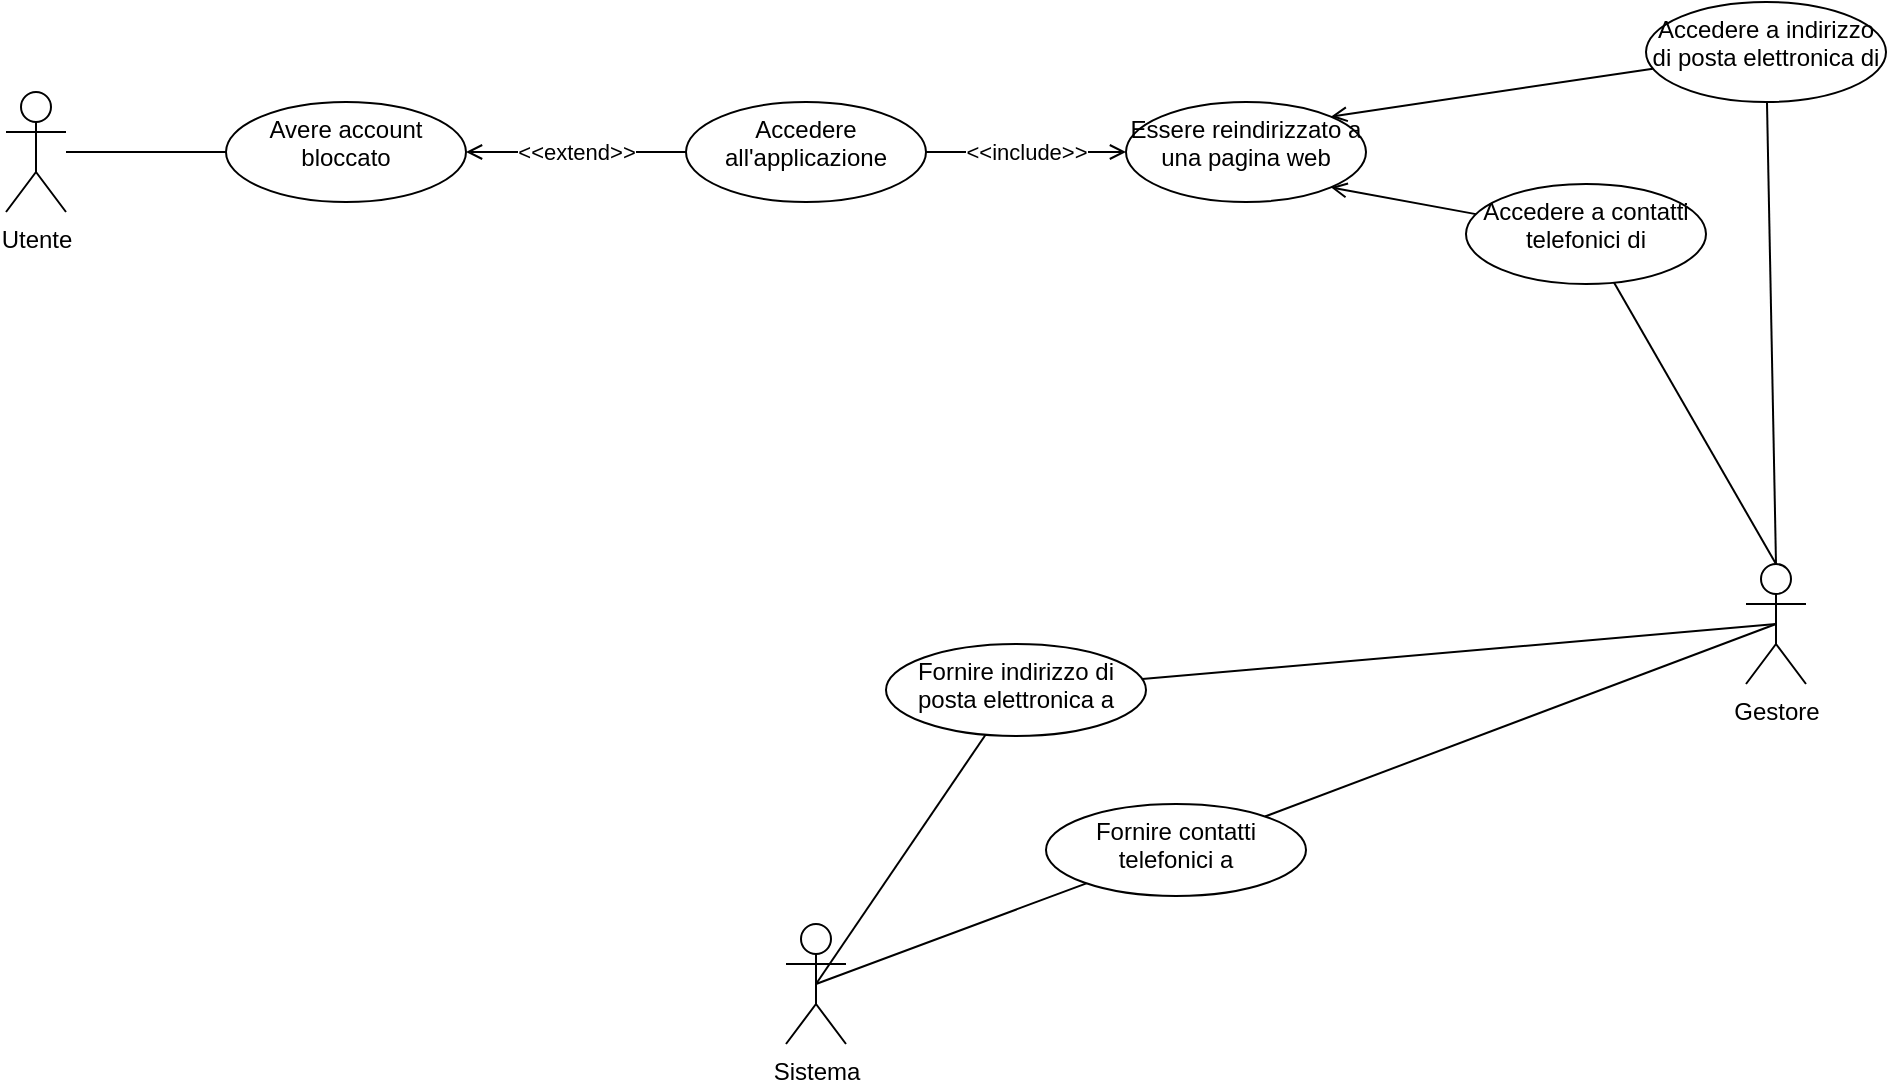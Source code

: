 <mxfile version="20.5.1" type="device"><diagram id="RAXnJ10D094sBjpdLGiZ" name="Page-1"><mxGraphModel dx="1783" dy="961" grid="1" gridSize="10" guides="1" tooltips="1" connect="1" arrows="1" fold="1" page="1" pageScale="1" pageWidth="1169" pageHeight="827" math="0" shadow="0"><root><mxCell id="0"/><mxCell id="1" parent="0"/><mxCell id="RKP2lXi1cCQzLisWoUZ6-5" style="rounded=0;orthogonalLoop=1;jettySize=auto;html=1;entryX=0;entryY=0.5;entryDx=0;entryDy=0;endArrow=none;endFill=0;" edge="1" parent="1" source="RKP2lXi1cCQzLisWoUZ6-1" target="RKP2lXi1cCQzLisWoUZ6-4"><mxGeometry relative="1" as="geometry"/></mxCell><mxCell id="RKP2lXi1cCQzLisWoUZ6-1" value="Utente" style="shape=umlActor;verticalLabelPosition=bottom;verticalAlign=top;html=1;outlineConnect=0;" vertex="1" parent="1"><mxGeometry x="90" y="214" width="30" height="60" as="geometry"/></mxCell><mxCell id="RKP2lXi1cCQzLisWoUZ6-7" value="&amp;lt;&amp;lt;extend&amp;gt;&amp;gt;" style="edgeStyle=none;rounded=0;orthogonalLoop=1;jettySize=auto;html=1;endArrow=open;endFill=0;exitX=0;exitY=0.5;exitDx=0;exitDy=0;" edge="1" parent="1" source="RKP2lXi1cCQzLisWoUZ6-6" target="RKP2lXi1cCQzLisWoUZ6-4"><mxGeometry relative="1" as="geometry"/></mxCell><mxCell id="RKP2lXi1cCQzLisWoUZ6-4" value="Avere account bloccato" style="ellipse;whiteSpace=wrap;html=1;verticalAlign=top;" vertex="1" parent="1"><mxGeometry x="200" y="219" width="120" height="50" as="geometry"/></mxCell><mxCell id="RKP2lXi1cCQzLisWoUZ6-9" value="&amp;lt;&amp;lt;include&amp;gt;&amp;gt;" style="edgeStyle=none;rounded=0;orthogonalLoop=1;jettySize=auto;html=1;endArrow=open;endFill=0;" edge="1" parent="1" source="RKP2lXi1cCQzLisWoUZ6-6" target="RKP2lXi1cCQzLisWoUZ6-8"><mxGeometry relative="1" as="geometry"/></mxCell><mxCell id="RKP2lXi1cCQzLisWoUZ6-6" value="Accedere all'applicazione" style="ellipse;whiteSpace=wrap;html=1;verticalAlign=top;" vertex="1" parent="1"><mxGeometry x="430" y="219" width="120" height="50" as="geometry"/></mxCell><mxCell id="RKP2lXi1cCQzLisWoUZ6-8" value="Essere reindirizzato a una pagina web" style="ellipse;whiteSpace=wrap;html=1;verticalAlign=top;" vertex="1" parent="1"><mxGeometry x="650" y="219" width="120" height="50" as="geometry"/></mxCell><mxCell id="RKP2lXi1cCQzLisWoUZ6-12" style="edgeStyle=none;rounded=0;orthogonalLoop=1;jettySize=auto;html=1;entryX=1;entryY=0;entryDx=0;entryDy=0;endArrow=open;endFill=0;" edge="1" parent="1" source="RKP2lXi1cCQzLisWoUZ6-10" target="RKP2lXi1cCQzLisWoUZ6-8"><mxGeometry relative="1" as="geometry"/></mxCell><mxCell id="RKP2lXi1cCQzLisWoUZ6-15" style="edgeStyle=none;rounded=0;orthogonalLoop=1;jettySize=auto;html=1;entryX=0.5;entryY=0;entryDx=0;entryDy=0;entryPerimeter=0;endArrow=none;endFill=0;" edge="1" parent="1" source="RKP2lXi1cCQzLisWoUZ6-10" target="RKP2lXi1cCQzLisWoUZ6-14"><mxGeometry relative="1" as="geometry"/></mxCell><mxCell id="RKP2lXi1cCQzLisWoUZ6-10" value="Accedere a indirizzo di posta elettronica di" style="ellipse;whiteSpace=wrap;html=1;verticalAlign=top;" vertex="1" parent="1"><mxGeometry x="910" y="169" width="120" height="50" as="geometry"/></mxCell><mxCell id="RKP2lXi1cCQzLisWoUZ6-13" style="edgeStyle=none;rounded=0;orthogonalLoop=1;jettySize=auto;html=1;entryX=1;entryY=1;entryDx=0;entryDy=0;endArrow=open;endFill=0;" edge="1" parent="1" source="RKP2lXi1cCQzLisWoUZ6-11" target="RKP2lXi1cCQzLisWoUZ6-8"><mxGeometry relative="1" as="geometry"/></mxCell><mxCell id="RKP2lXi1cCQzLisWoUZ6-16" style="edgeStyle=none;rounded=0;orthogonalLoop=1;jettySize=auto;html=1;endArrow=none;endFill=0;entryX=0.5;entryY=0;entryDx=0;entryDy=0;entryPerimeter=0;" edge="1" parent="1" source="RKP2lXi1cCQzLisWoUZ6-11" target="RKP2lXi1cCQzLisWoUZ6-14"><mxGeometry relative="1" as="geometry"><mxPoint x="930" y="440" as="targetPoint"/></mxGeometry></mxCell><mxCell id="RKP2lXi1cCQzLisWoUZ6-11" value="Accedere a contatti telefonici di" style="ellipse;whiteSpace=wrap;html=1;verticalAlign=top;" vertex="1" parent="1"><mxGeometry x="820" y="260" width="120" height="50" as="geometry"/></mxCell><mxCell id="RKP2lXi1cCQzLisWoUZ6-20" value="" style="edgeStyle=none;rounded=0;orthogonalLoop=1;jettySize=auto;html=1;endArrow=none;endFill=0;exitX=0.5;exitY=0.5;exitDx=0;exitDy=0;exitPerimeter=0;" edge="1" parent="1" source="RKP2lXi1cCQzLisWoUZ6-14" target="RKP2lXi1cCQzLisWoUZ6-19"><mxGeometry relative="1" as="geometry"/></mxCell><mxCell id="RKP2lXi1cCQzLisWoUZ6-14" value="Gestore" style="shape=umlActor;verticalLabelPosition=bottom;verticalAlign=top;html=1;outlineConnect=0;" vertex="1" parent="1"><mxGeometry x="960" y="450" width="30" height="60" as="geometry"/></mxCell><mxCell id="RKP2lXi1cCQzLisWoUZ6-24" style="edgeStyle=none;rounded=0;orthogonalLoop=1;jettySize=auto;html=1;entryX=0.5;entryY=0.5;entryDx=0;entryDy=0;entryPerimeter=0;endArrow=none;endFill=0;" edge="1" parent="1" source="RKP2lXi1cCQzLisWoUZ6-19" target="RKP2lXi1cCQzLisWoUZ6-23"><mxGeometry relative="1" as="geometry"/></mxCell><mxCell id="RKP2lXi1cCQzLisWoUZ6-19" value="Fornire indirizzo di posta elettronica a" style="ellipse;whiteSpace=wrap;html=1;verticalAlign=top;" vertex="1" parent="1"><mxGeometry x="530" y="490" width="130" height="46" as="geometry"/></mxCell><mxCell id="RKP2lXi1cCQzLisWoUZ6-22" style="edgeStyle=none;rounded=0;orthogonalLoop=1;jettySize=auto;html=1;entryX=0.5;entryY=0.5;entryDx=0;entryDy=0;entryPerimeter=0;endArrow=none;endFill=0;" edge="1" parent="1" source="RKP2lXi1cCQzLisWoUZ6-21" target="RKP2lXi1cCQzLisWoUZ6-14"><mxGeometry relative="1" as="geometry"/></mxCell><mxCell id="RKP2lXi1cCQzLisWoUZ6-25" style="edgeStyle=none;rounded=0;orthogonalLoop=1;jettySize=auto;html=1;endArrow=none;endFill=0;entryX=0.5;entryY=0.5;entryDx=0;entryDy=0;entryPerimeter=0;" edge="1" parent="1" source="RKP2lXi1cCQzLisWoUZ6-21" target="RKP2lXi1cCQzLisWoUZ6-23"><mxGeometry relative="1" as="geometry"><mxPoint x="340" y="570" as="targetPoint"/></mxGeometry></mxCell><mxCell id="RKP2lXi1cCQzLisWoUZ6-21" value="Fornire contatti telefonici a" style="ellipse;whiteSpace=wrap;html=1;verticalAlign=top;" vertex="1" parent="1"><mxGeometry x="610" y="570" width="130" height="46" as="geometry"/></mxCell><mxCell id="RKP2lXi1cCQzLisWoUZ6-23" value="Sistema" style="shape=umlActor;verticalLabelPosition=bottom;verticalAlign=top;html=1;outlineConnect=0;" vertex="1" parent="1"><mxGeometry x="480" y="630" width="30" height="60" as="geometry"/></mxCell></root></mxGraphModel></diagram></mxfile>